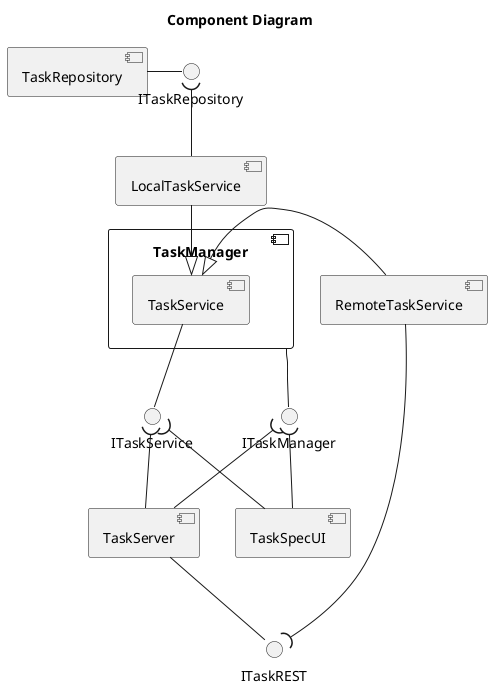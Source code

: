 @startuml

title Component Diagram

[LocalTaskService] as local
[TaskSpecUI] as spec  
[TaskRepository] as repo
[RemoteTaskService] as remote
[TaskServer] as server
component [TaskManager] as context {
  [TaskService] as service
}
interface ITaskManager as icontext
interface ITaskREST as rest
interface ITaskRepository as irepo
interface ITaskService as iservice

context -down- icontext
service -- iservice
spec -up-( icontext
spec -up-( iservice
server -up-( icontext
server -up-( iservice

remote -left-|> service
local --|> service

remote --( rest
server -- rest
local -up-( irepo
repo - irepo
@enduml